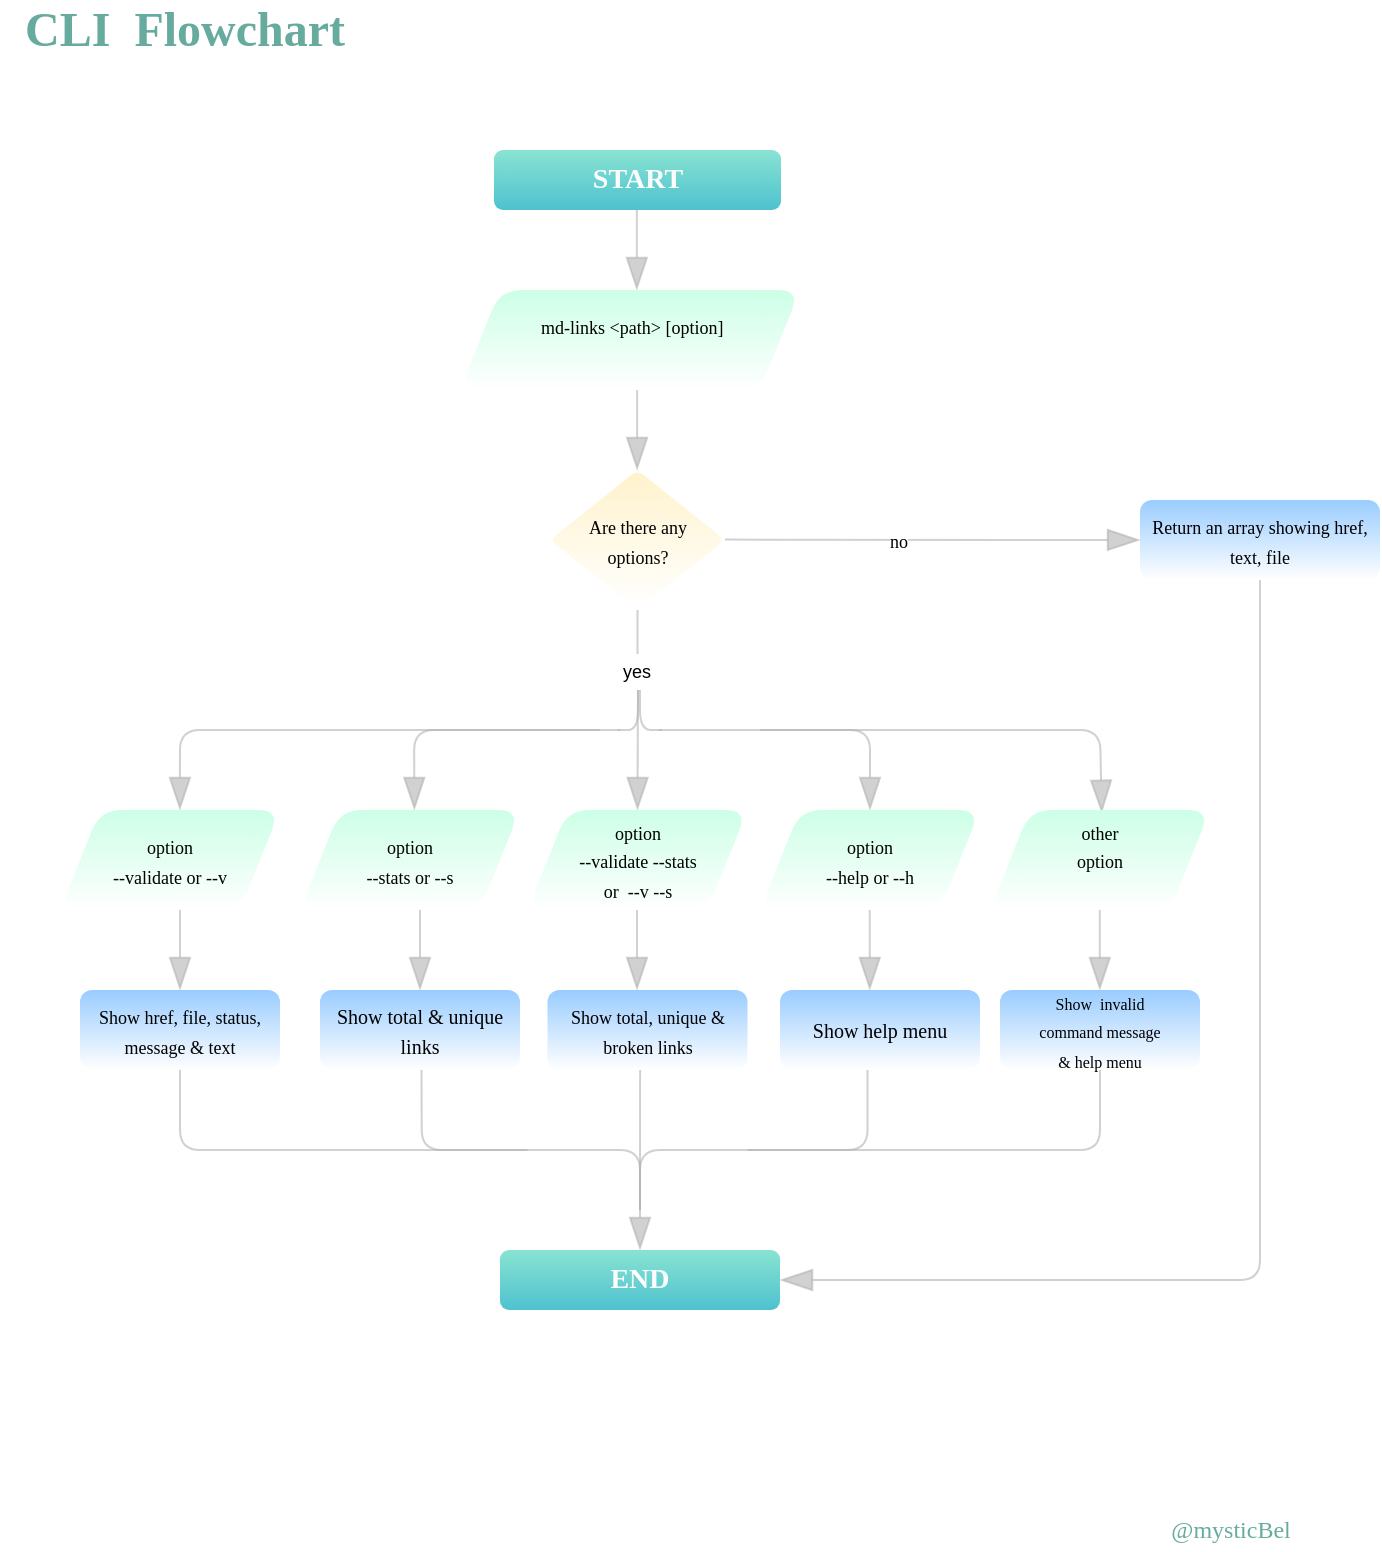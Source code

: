 <mxfile version="15.5.0" type="github" pages="2">
  <diagram id="C5RBs43oDa-KdzZeNtuy" name="Page-1">
    <mxGraphModel dx="1058" dy="594" grid="1" gridSize="10" guides="1" tooltips="1" connect="1" arrows="1" fold="1" page="1" pageScale="1" pageWidth="827" pageHeight="1169" math="0" shadow="0">
      <root>
        <mxCell id="WIyWlLk6GJQsqaUBKTNV-0" />
        <mxCell id="WIyWlLk6GJQsqaUBKTNV-1" parent="WIyWlLk6GJQsqaUBKTNV-0" />
        <mxCell id="OYclKMu_95USPac68Z9W-0" value="&lt;font style=&quot;font-size: 14px&quot; color=&quot;#fcfcfc&quot; face=&quot;Poppins&quot; data-font-src=&quot;https://fonts.googleapis.com/css?family=Poppins&quot;&gt;&lt;b&gt;START&lt;/b&gt;&lt;/font&gt;" style="rounded=1;whiteSpace=wrap;html=1;hachureGap=4;pointerEvents=0;fillColor=#4EC2CF;strokeColor=none;shadow=0;glass=0;sketch=0;gradientDirection=north;gradientColor=#89E3D2;" parent="WIyWlLk6GJQsqaUBKTNV-1" vertex="1">
          <mxGeometry x="347" y="100" width="143.5" height="30" as="geometry" />
        </mxCell>
        <mxCell id="5vHS8GP_uj2Ly462BwhH-0" value="" style="endArrow=blockThin;html=1;startSize=14;endSize=14;sourcePerimeterSpacing=8;targetPerimeterSpacing=8;strokeColor=#B3B3B3;rounded=1;strokeWidth=1;endFill=1;opacity=60;" parent="WIyWlLk6GJQsqaUBKTNV-1" edge="1">
          <mxGeometry width="50" height="50" relative="1" as="geometry">
            <mxPoint x="418.41" y="130" as="sourcePoint" />
            <mxPoint x="418.41" y="170" as="targetPoint" />
          </mxGeometry>
        </mxCell>
        <mxCell id="G0NYwOw1oyBNTWF5aXl_-0" value="&lt;font face=&quot;Poppins&quot; style=&quot;font-size: 9px&quot;&gt;&amp;nbsp;md-links &amp;lt;path&amp;gt; [option]&lt;br&gt;&lt;br&gt;&lt;/font&gt;" style="shape=parallelogram;perimeter=parallelogramPerimeter;whiteSpace=wrap;html=1;fixedSize=1;shadow=0;glass=1;sketch=0;hachureGap=4;pointerEvents=0;fillColor=#CCFFE6;strokeColor=none;rounded=1;arcSize=22;align=center;gradientColor=#ffffff;" parent="WIyWlLk6GJQsqaUBKTNV-1" vertex="1">
          <mxGeometry x="330" y="170" width="170" height="50" as="geometry" />
        </mxCell>
        <mxCell id="-IG1O3hMklvKj96a-HAn-0" value="&lt;font face=&quot;Poppins&quot; data-font-src=&quot;https://fonts.googleapis.com/css?family=Poppins&quot; style=&quot;font-size: 9px&quot;&gt;&lt;font&gt;Are there any&lt;br&gt;&lt;/font&gt;&lt;font&gt;options?&lt;/font&gt;&lt;/font&gt;" style="rhombus;whiteSpace=wrap;html=1;rounded=1;shadow=0;glass=0;sketch=0;hachureGap=4;pointerEvents=0;strokeColor=none;fillColor=default;gradientDirection=north;arcSize=8;gradientColor=#FFF2CC;" parent="WIyWlLk6GJQsqaUBKTNV-1" vertex="1">
          <mxGeometry x="375" y="260" width="87.5" height="70" as="geometry" />
        </mxCell>
        <mxCell id="-IG1O3hMklvKj96a-HAn-2" value="" style="endArrow=blockThin;html=1;startSize=14;endSize=14;sourcePerimeterSpacing=8;targetPerimeterSpacing=8;strokeColor=#B3B3B3;rounded=1;strokeWidth=1;endFill=1;opacity=60;" parent="WIyWlLk6GJQsqaUBKTNV-1" edge="1">
          <mxGeometry width="50" height="50" relative="1" as="geometry">
            <mxPoint x="418.55" y="220" as="sourcePoint" />
            <mxPoint x="418.55" y="260" as="targetPoint" />
          </mxGeometry>
        </mxCell>
        <mxCell id="-IG1O3hMklvKj96a-HAn-3" value="&lt;font style=&quot;font-size: 9px&quot;&gt;no&lt;/font&gt;" style="endArrow=blockThin;html=1;startSize=14;endSize=14;sourcePerimeterSpacing=8;targetPerimeterSpacing=8;strokeColor=#B3B3B3;rounded=1;strokeWidth=1;endFill=1;opacity=60;fontFamily=Poppins;fontSource=https%3A%2F%2Ffonts.googleapis.com%2Fcss%3Ffamily%3DPoppins;verticalAlign=middle;labelPosition=center;verticalLabelPosition=middle;align=center;" parent="WIyWlLk6GJQsqaUBKTNV-1" edge="1">
          <mxGeometry x="-0.166" width="50" height="50" relative="1" as="geometry">
            <mxPoint x="462.5" y="294.8" as="sourcePoint" />
            <mxPoint x="670" y="295" as="targetPoint" />
            <mxPoint as="offset" />
            <Array as="points" />
          </mxGeometry>
        </mxCell>
        <mxCell id="-IG1O3hMklvKj96a-HAn-4" value="&lt;font style=&quot;font-size: 9px&quot;&gt;Return an array showing href, text, file&lt;/font&gt;" style="rounded=1;whiteSpace=wrap;html=1;shadow=0;glass=0;sketch=0;hachureGap=4;pointerEvents=0;fontFamily=Poppins;fontSource=https%3A%2F%2Ffonts.googleapis.com%2Fcss%3Ffamily%3DPoppins;strokeColor=none;fillColor=#FFFFFF;gradientDirection=north;gradientColor=#99CCFF;" parent="WIyWlLk6GJQsqaUBKTNV-1" vertex="1">
          <mxGeometry x="670" y="275" width="120" height="40" as="geometry" />
        </mxCell>
        <mxCell id="DyFku1vf3bDfi78aZa8K-0" value="" style="endArrow=blockThin;html=1;fontFamily=Poppins;fontSource=https%3A%2F%2Ffonts.googleapis.com%2Fcss%3Ffamily%3DPoppins;startSize=10;endSize=14;sourcePerimeterSpacing=7;targetPerimeterSpacing=7;strokeColor=#B3B3B3;strokeWidth=1;align=right;verticalAlign=middle;opacity=60;endFill=1;entryX=0.5;entryY=0;entryDx=0;entryDy=0;" parent="WIyWlLk6GJQsqaUBKTNV-1" target="DyFku1vf3bDfi78aZa8K-17" edge="1">
          <mxGeometry width="50" height="50" relative="1" as="geometry">
            <mxPoint x="429.38" y="390" as="sourcePoint" />
            <mxPoint x="492.38" y="430" as="targetPoint" />
            <Array as="points">
              <mxPoint x="500" y="390" />
              <mxPoint x="535" y="390" />
            </Array>
          </mxGeometry>
        </mxCell>
        <mxCell id="DyFku1vf3bDfi78aZa8K-1" value="" style="endArrow=blockThin;html=1;fontFamily=Poppins;fontSource=https%3A%2F%2Ffonts.googleapis.com%2Fcss%3Ffamily%3DPoppins;startSize=10;endSize=14;sourcePerimeterSpacing=7;targetPerimeterSpacing=7;strokeColor=#B3B3B3;strokeWidth=1;align=right;verticalAlign=middle;opacity=60;endFill=1;entryX=0.508;entryY=0.028;entryDx=0;entryDy=0;entryPerimeter=0;" parent="WIyWlLk6GJQsqaUBKTNV-1" target="DyFku1vf3bDfi78aZa8K-15" edge="1">
          <mxGeometry width="50" height="50" relative="1" as="geometry">
            <mxPoint x="480" y="390" as="sourcePoint" />
            <mxPoint x="631" y="430" as="targetPoint" />
            <Array as="points">
              <mxPoint x="650" y="390" />
            </Array>
          </mxGeometry>
        </mxCell>
        <mxCell id="DyFku1vf3bDfi78aZa8K-2" value="" style="endArrow=blockThin;html=1;fontFamily=Poppins;fontSource=https%3A%2F%2Ffonts.googleapis.com%2Fcss%3Ffamily%3DPoppins;startSize=10;endSize=14;sourcePerimeterSpacing=7;targetPerimeterSpacing=7;strokeColor=#B3B3B3;strokeWidth=1;align=right;verticalAlign=middle;opacity=60;endFill=1;" parent="WIyWlLk6GJQsqaUBKTNV-1" edge="1">
          <mxGeometry width="50" height="50" relative="1" as="geometry">
            <mxPoint x="400" y="390" as="sourcePoint" />
            <mxPoint x="307.19" y="430" as="targetPoint" />
            <Array as="points">
              <mxPoint x="307.06" y="390" />
            </Array>
          </mxGeometry>
        </mxCell>
        <mxCell id="DyFku1vf3bDfi78aZa8K-4" value="" style="endArrow=blockThin;html=1;fontFamily=Poppins;fontSource=https%3A%2F%2Ffonts.googleapis.com%2Fcss%3Ffamily%3DPoppins;startSize=10;endSize=14;sourcePerimeterSpacing=7;targetPerimeterSpacing=7;strokeColor=#B3B3B3;strokeWidth=1;align=right;verticalAlign=middle;opacity=60;endFill=1;entryX=0.545;entryY=0;entryDx=0;entryDy=0;entryPerimeter=0;" parent="WIyWlLk6GJQsqaUBKTNV-1" target="DyFku1vf3bDfi78aZa8K-19" edge="1">
          <mxGeometry width="50" height="50" relative="1" as="geometry">
            <mxPoint x="410" y="390" as="sourcePoint" />
            <mxPoint x="206.88" y="430" as="targetPoint" />
            <Array as="points">
              <mxPoint x="190" y="390" />
            </Array>
          </mxGeometry>
        </mxCell>
        <mxCell id="DyFku1vf3bDfi78aZa8K-7" value="" style="endArrow=none;html=1;startSize=14;endSize=14;sourcePerimeterSpacing=8;targetPerimeterSpacing=8;strokeColor=#B3B3B3;opacity=60;" parent="WIyWlLk6GJQsqaUBKTNV-1" edge="1">
          <mxGeometry width="50" height="50" relative="1" as="geometry">
            <mxPoint x="409" y="390" as="sourcePoint" />
            <mxPoint x="419" y="370" as="targetPoint" />
            <Array as="points">
              <mxPoint x="419" y="390" />
            </Array>
          </mxGeometry>
        </mxCell>
        <mxCell id="DyFku1vf3bDfi78aZa8K-8" value="" style="endArrow=none;html=1;startSize=14;endSize=14;sourcePerimeterSpacing=8;targetPerimeterSpacing=8;strokeColor=#B3B3B3;opacity=60;" parent="WIyWlLk6GJQsqaUBKTNV-1" edge="1">
          <mxGeometry width="50" height="50" relative="1" as="geometry">
            <mxPoint x="431" y="390" as="sourcePoint" />
            <mxPoint x="420" y="370" as="targetPoint" />
            <Array as="points">
              <mxPoint x="420" y="390" />
            </Array>
          </mxGeometry>
        </mxCell>
        <mxCell id="DyFku1vf3bDfi78aZa8K-10" value="" style="endArrow=none;html=1;startSize=14;endSize=14;sourcePerimeterSpacing=8;targetPerimeterSpacing=8;entryX=0.5;entryY=1;entryDx=0;entryDy=0;strokeColor=#B3B3B3;opacity=60;" parent="WIyWlLk6GJQsqaUBKTNV-1" source="DyFku1vf3bDfi78aZa8K-11" target="-IG1O3hMklvKj96a-HAn-0" edge="1">
          <mxGeometry width="50" height="50" relative="1" as="geometry">
            <mxPoint x="419" y="350" as="sourcePoint" />
            <mxPoint x="450" y="330" as="targetPoint" />
          </mxGeometry>
        </mxCell>
        <mxCell id="DyFku1vf3bDfi78aZa8K-11" value="&lt;font style=&quot;font-size: 9px&quot;&gt;yes&lt;/font&gt;" style="text;html=1;strokeColor=none;fillColor=none;align=center;verticalAlign=middle;whiteSpace=wrap;rounded=0;hachureGap=4;pointerEvents=0;" parent="WIyWlLk6GJQsqaUBKTNV-1" vertex="1">
          <mxGeometry x="408.13" y="360" width="21.25" as="geometry" />
        </mxCell>
        <mxCell id="DyFku1vf3bDfi78aZa8K-15" value="&lt;font face=&quot;Poppins&quot; style=&quot;font-size: 9px&quot;&gt;other &lt;br&gt;option &lt;br&gt;&lt;br&gt;&lt;/font&gt;" style="shape=parallelogram;perimeter=parallelogramPerimeter;whiteSpace=wrap;html=1;fixedSize=1;shadow=0;glass=1;sketch=0;hachureGap=4;pointerEvents=0;fillColor=#CCFFE6;strokeColor=none;rounded=1;arcSize=22;align=center;gradientColor=#ffffff;" parent="WIyWlLk6GJQsqaUBKTNV-1" vertex="1">
          <mxGeometry x="595" y="430" width="110" height="50" as="geometry" />
        </mxCell>
        <mxCell id="DyFku1vf3bDfi78aZa8K-17" value="&lt;span style=&quot;font-family: &amp;#34;poppins&amp;#34; ; font-size: 9px&quot;&gt;option&lt;/span&gt;&lt;br style=&quot;font-family: &amp;#34;poppins&amp;#34; ; font-size: 9px&quot;&gt;&lt;span style=&quot;font-family: &amp;#34;poppins&amp;#34; ; font-size: 9px&quot;&gt;--help or --h&lt;/span&gt;&lt;font face=&quot;Poppins&quot; style=&quot;font-size: 9px&quot;&gt;&lt;br&gt;&lt;/font&gt;" style="shape=parallelogram;perimeter=parallelogramPerimeter;whiteSpace=wrap;html=1;fixedSize=1;shadow=0;glass=1;sketch=0;hachureGap=4;pointerEvents=0;fillColor=#CCFFE6;strokeColor=none;rounded=1;arcSize=22;align=center;gradientColor=#ffffff;" parent="WIyWlLk6GJQsqaUBKTNV-1" vertex="1">
          <mxGeometry x="480" y="430" width="110" height="50" as="geometry" />
        </mxCell>
        <mxCell id="DyFku1vf3bDfi78aZa8K-18" value="&lt;font face=&quot;Poppins&quot; style=&quot;font-size: 9px&quot;&gt;option&lt;br&gt;--stats or --s&lt;br&gt;&lt;/font&gt;" style="shape=parallelogram;perimeter=parallelogramPerimeter;whiteSpace=wrap;html=1;fixedSize=1;shadow=0;glass=1;sketch=0;hachureGap=4;pointerEvents=0;fillColor=#CCFFE6;strokeColor=none;rounded=1;arcSize=22;align=center;gradientColor=#ffffff;" parent="WIyWlLk6GJQsqaUBKTNV-1" vertex="1">
          <mxGeometry x="250" y="430" width="110" height="50" as="geometry" />
        </mxCell>
        <mxCell id="DyFku1vf3bDfi78aZa8K-19" value="&lt;font face=&quot;Poppins&quot; style=&quot;font-size: 9px&quot;&gt;option&lt;br&gt;--validate or --v&lt;br&gt;&lt;/font&gt;" style="shape=parallelogram;perimeter=parallelogramPerimeter;whiteSpace=wrap;html=1;fixedSize=1;shadow=0;glass=1;sketch=0;hachureGap=4;pointerEvents=0;fillColor=#CCFFE6;strokeColor=none;rounded=1;arcSize=22;align=center;gradientColor=#ffffff;" parent="WIyWlLk6GJQsqaUBKTNV-1" vertex="1">
          <mxGeometry x="130" y="430" width="110" height="50" as="geometry" />
        </mxCell>
        <mxCell id="DyFku1vf3bDfi78aZa8K-21" value="&lt;font style=&quot;font-size: 8px ; line-height: 0.8&quot;&gt;Show&amp;nbsp; invalid &lt;br&gt;command message&lt;br&gt;&amp;amp; help menu&lt;/font&gt;" style="rounded=1;whiteSpace=wrap;html=1;shadow=0;glass=0;sketch=0;hachureGap=4;pointerEvents=0;fontFamily=Poppins;fontSource=https%3A%2F%2Ffonts.googleapis.com%2Fcss%3Ffamily%3DPoppins;strokeColor=none;fillColor=#FFFFFF;gradientDirection=north;gradientColor=#99CCFF;" parent="WIyWlLk6GJQsqaUBKTNV-1" vertex="1">
          <mxGeometry x="600" y="520" width="100" height="40" as="geometry" />
        </mxCell>
        <mxCell id="DyFku1vf3bDfi78aZa8K-22" value="&lt;span style=&quot;font-size: 10px&quot;&gt;Show help menu&lt;/span&gt;&lt;span style=&quot;font-size: 10px&quot;&gt;&lt;br&gt;&lt;/span&gt;" style="rounded=1;whiteSpace=wrap;html=1;shadow=0;glass=0;sketch=0;hachureGap=4;pointerEvents=0;fontFamily=Poppins;fontSource=https%3A%2F%2Ffonts.googleapis.com%2Fcss%3Ffamily%3DPoppins;strokeColor=none;fillColor=#FFFFFF;gradientDirection=north;gradientColor=#99CCFF;" parent="WIyWlLk6GJQsqaUBKTNV-1" vertex="1">
          <mxGeometry x="490" y="520" width="100" height="40" as="geometry" />
        </mxCell>
        <mxCell id="DyFku1vf3bDfi78aZa8K-23" value="&lt;span style=&quot;font-size: 10px&quot;&gt;Show total &amp;amp; unique links&lt;br&gt;&lt;/span&gt;" style="rounded=1;whiteSpace=wrap;html=1;shadow=0;glass=0;sketch=0;hachureGap=4;pointerEvents=0;fontFamily=Poppins;fontSource=https%3A%2F%2Ffonts.googleapis.com%2Fcss%3Ffamily%3DPoppins;strokeColor=none;fillColor=#FFFFFF;gradientDirection=north;gradientColor=#99CCFF;" parent="WIyWlLk6GJQsqaUBKTNV-1" vertex="1">
          <mxGeometry x="260" y="520" width="100" height="40" as="geometry" />
        </mxCell>
        <mxCell id="DyFku1vf3bDfi78aZa8K-24" value="&lt;font style=&quot;font-size: 9px&quot;&gt;Show href, file, status, message &amp;amp; text&lt;/font&gt;" style="rounded=1;whiteSpace=wrap;html=1;shadow=0;glass=0;sketch=0;hachureGap=4;pointerEvents=0;fontFamily=Poppins;fontSource=https%3A%2F%2Ffonts.googleapis.com%2Fcss%3Ffamily%3DPoppins;strokeColor=none;fillColor=#FFFFFF;gradientDirection=north;gradientColor=#99CCFF;" parent="WIyWlLk6GJQsqaUBKTNV-1" vertex="1">
          <mxGeometry x="140" y="520" width="100" height="40" as="geometry" />
        </mxCell>
        <mxCell id="DyFku1vf3bDfi78aZa8K-25" value="" style="endArrow=blockThin;html=1;startSize=14;endSize=14;sourcePerimeterSpacing=8;targetPerimeterSpacing=8;strokeColor=#B3B3B3;rounded=1;strokeWidth=1;endFill=1;opacity=60;" parent="WIyWlLk6GJQsqaUBKTNV-1" edge="1">
          <mxGeometry width="50" height="50" relative="1" as="geometry">
            <mxPoint x="310.0" y="480.0" as="sourcePoint" />
            <mxPoint x="310.0" y="520.0" as="targetPoint" />
          </mxGeometry>
        </mxCell>
        <mxCell id="DyFku1vf3bDfi78aZa8K-26" value="" style="endArrow=blockThin;html=1;startSize=14;endSize=14;sourcePerimeterSpacing=8;targetPerimeterSpacing=8;strokeColor=#B3B3B3;rounded=1;strokeWidth=1;endFill=1;opacity=60;" parent="WIyWlLk6GJQsqaUBKTNV-1" edge="1">
          <mxGeometry width="50" height="50" relative="1" as="geometry">
            <mxPoint x="190.0" y="480" as="sourcePoint" />
            <mxPoint x="190.0" y="520" as="targetPoint" />
          </mxGeometry>
        </mxCell>
        <mxCell id="DyFku1vf3bDfi78aZa8K-29" value="" style="endArrow=blockThin;html=1;startSize=14;endSize=14;sourcePerimeterSpacing=8;targetPerimeterSpacing=8;strokeColor=#B3B3B3;rounded=1;strokeWidth=1;endFill=1;opacity=60;" parent="WIyWlLk6GJQsqaUBKTNV-1" edge="1">
          <mxGeometry width="50" height="50" relative="1" as="geometry">
            <mxPoint x="534.88" y="480.0" as="sourcePoint" />
            <mxPoint x="534.88" y="520.0" as="targetPoint" />
          </mxGeometry>
        </mxCell>
        <mxCell id="DyFku1vf3bDfi78aZa8K-30" value="" style="endArrow=blockThin;html=1;startSize=14;endSize=14;sourcePerimeterSpacing=8;targetPerimeterSpacing=8;strokeColor=#B3B3B3;rounded=1;strokeWidth=1;endFill=1;opacity=60;" parent="WIyWlLk6GJQsqaUBKTNV-1" edge="1">
          <mxGeometry width="50" height="50" relative="1" as="geometry">
            <mxPoint x="649.9" y="480.0" as="sourcePoint" />
            <mxPoint x="649.9" y="520.0" as="targetPoint" />
          </mxGeometry>
        </mxCell>
        <mxCell id="DyFku1vf3bDfi78aZa8K-31" value="" style="endArrow=none;html=1;startSize=14;endSize=14;sourcePerimeterSpacing=8;targetPerimeterSpacing=8;strokeColor=#B3B3B3;opacity=60;entryX=0.5;entryY=1;entryDx=0;entryDy=0;" parent="WIyWlLk6GJQsqaUBKTNV-1" target="DyFku1vf3bDfi78aZa8K-21" edge="1">
          <mxGeometry width="50" height="50" relative="1" as="geometry">
            <mxPoint x="420" y="630" as="sourcePoint" />
            <mxPoint x="650" y="570" as="targetPoint" />
            <Array as="points">
              <mxPoint x="420" y="600" />
              <mxPoint x="650" y="600" />
            </Array>
          </mxGeometry>
        </mxCell>
        <mxCell id="DyFku1vf3bDfi78aZa8K-33" value="" style="endArrow=none;html=1;startSize=14;endSize=14;sourcePerimeterSpacing=8;targetPerimeterSpacing=8;strokeColor=#B3B3B3;opacity=60;" parent="WIyWlLk6GJQsqaUBKTNV-1" edge="1">
          <mxGeometry width="50" height="50" relative="1" as="geometry">
            <mxPoint x="363.75" y="600" as="sourcePoint" />
            <mxPoint x="310.75" y="560" as="targetPoint" />
            <Array as="points">
              <mxPoint x="310.89" y="600" />
            </Array>
          </mxGeometry>
        </mxCell>
        <mxCell id="DyFku1vf3bDfi78aZa8K-35" value="" style="endArrow=none;html=1;startSize=14;endSize=14;sourcePerimeterSpacing=8;targetPerimeterSpacing=8;strokeColor=#B3B3B3;opacity=60;entryX=0.5;entryY=1;entryDx=0;entryDy=0;" parent="WIyWlLk6GJQsqaUBKTNV-1" target="DyFku1vf3bDfi78aZa8K-24" edge="1">
          <mxGeometry width="50" height="50" relative="1" as="geometry">
            <mxPoint x="420" y="630" as="sourcePoint" />
            <mxPoint x="199.86" y="590" as="targetPoint" />
            <Array as="points">
              <mxPoint x="420" y="600" />
              <mxPoint x="190" y="600" />
            </Array>
          </mxGeometry>
        </mxCell>
        <mxCell id="DyFku1vf3bDfi78aZa8K-37" value="" style="endArrow=blockThin;html=1;startSize=14;endSize=14;sourcePerimeterSpacing=8;targetPerimeterSpacing=8;strokeColor=#B3B3B3;rounded=1;strokeWidth=1;endFill=1;opacity=60;exitX=0.463;exitY=1;exitDx=0;exitDy=0;exitPerimeter=0;" parent="WIyWlLk6GJQsqaUBKTNV-1" edge="1" source="igtL66f_QAcicd2vjec7-5">
          <mxGeometry width="50" height="50" relative="1" as="geometry">
            <mxPoint x="420" y="630" as="sourcePoint" />
            <mxPoint x="420" y="650" as="targetPoint" />
          </mxGeometry>
        </mxCell>
        <mxCell id="DyFku1vf3bDfi78aZa8K-38" value="" style="endArrow=none;html=1;startSize=14;endSize=14;sourcePerimeterSpacing=8;targetPerimeterSpacing=8;strokeColor=#B3B3B3;opacity=60;entryX=0.5;entryY=1;entryDx=0;entryDy=0;" parent="WIyWlLk6GJQsqaUBKTNV-1" edge="1">
          <mxGeometry width="50" height="50" relative="1" as="geometry">
            <mxPoint x="473.75" y="600" as="sourcePoint" />
            <mxPoint x="533.75" y="560" as="targetPoint" />
            <Array as="points">
              <mxPoint x="533.75" y="600" />
            </Array>
          </mxGeometry>
        </mxCell>
        <mxCell id="DyFku1vf3bDfi78aZa8K-39" value="&lt;font color=&quot;#fcfcfc&quot; face=&quot;Poppins&quot;&gt;&lt;span style=&quot;font-size: 14px&quot;&gt;&lt;b&gt;END&lt;/b&gt;&lt;/span&gt;&lt;/font&gt;" style="rounded=1;whiteSpace=wrap;html=1;hachureGap=4;pointerEvents=0;fillColor=#4EC2CF;strokeColor=none;shadow=0;glass=0;sketch=0;gradientDirection=north;gradientColor=#89E3D2;" parent="WIyWlLk6GJQsqaUBKTNV-1" vertex="1">
          <mxGeometry x="350" y="650" width="140" height="30" as="geometry" />
        </mxCell>
        <mxCell id="DyFku1vf3bDfi78aZa8K-40" value="" style="endArrow=blockThin;html=1;fontFamily=Poppins;fontSource=https%3A%2F%2Ffonts.googleapis.com%2Fcss%3Ffamily%3DPoppins;startSize=10;endSize=14;sourcePerimeterSpacing=7;targetPerimeterSpacing=7;strokeColor=#B3B3B3;strokeWidth=1;align=right;verticalAlign=middle;opacity=60;endFill=1;entryX=1;entryY=0.5;entryDx=0;entryDy=0;exitX=0.5;exitY=1;exitDx=0;exitDy=0;" parent="WIyWlLk6GJQsqaUBKTNV-1" source="-IG1O3hMklvKj96a-HAn-4" target="DyFku1vf3bDfi78aZa8K-39" edge="1">
          <mxGeometry width="50" height="50" relative="1" as="geometry">
            <mxPoint x="730" y="350" as="sourcePoint" />
            <mxPoint x="900.88" y="391.4" as="targetPoint" />
            <Array as="points">
              <mxPoint x="730" y="665" />
            </Array>
          </mxGeometry>
        </mxCell>
        <mxCell id="igtL66f_QAcicd2vjec7-0" value="" style="endArrow=blockThin;html=1;startSize=14;endSize=14;sourcePerimeterSpacing=8;targetPerimeterSpacing=8;strokeColor=#B3B3B3;rounded=1;strokeWidth=1;endFill=1;opacity=60;entryX=0.5;entryY=0;entryDx=0;entryDy=0;" edge="1" parent="WIyWlLk6GJQsqaUBKTNV-1" target="igtL66f_QAcicd2vjec7-1">
          <mxGeometry width="50" height="50" relative="1" as="geometry">
            <mxPoint x="418.98" y="370" as="sourcePoint" />
            <mxPoint x="418.54" y="420.0" as="targetPoint" />
          </mxGeometry>
        </mxCell>
        <mxCell id="igtL66f_QAcicd2vjec7-1" value="&lt;font face=&quot;Poppins&quot; style=&quot;font-size: 9px&quot;&gt;option&lt;br&gt;--validate --stats &lt;br&gt;or&amp;nbsp; --v --s&lt;br&gt;&lt;/font&gt;" style="shape=parallelogram;perimeter=parallelogramPerimeter;whiteSpace=wrap;html=1;fixedSize=1;shadow=0;glass=1;sketch=0;hachureGap=4;pointerEvents=0;fillColor=#CCFFE6;strokeColor=none;rounded=1;arcSize=22;align=center;gradientColor=#ffffff;" vertex="1" parent="WIyWlLk6GJQsqaUBKTNV-1">
          <mxGeometry x="363.75" y="430" width="110" height="50" as="geometry" />
        </mxCell>
        <mxCell id="igtL66f_QAcicd2vjec7-2" value="" style="endArrow=blockThin;html=1;startSize=14;endSize=14;sourcePerimeterSpacing=8;targetPerimeterSpacing=8;strokeColor=#B3B3B3;rounded=1;strokeWidth=1;endFill=1;opacity=60;" edge="1" parent="WIyWlLk6GJQsqaUBKTNV-1">
          <mxGeometry width="50" height="50" relative="1" as="geometry">
            <mxPoint x="418.51" y="480.0" as="sourcePoint" />
            <mxPoint x="418.51" y="520" as="targetPoint" />
          </mxGeometry>
        </mxCell>
        <mxCell id="igtL66f_QAcicd2vjec7-5" value="&lt;font style=&quot;font-size: 9px&quot;&gt;Show total, unique &amp;amp; broken links&lt;/font&gt;" style="rounded=1;whiteSpace=wrap;html=1;shadow=0;glass=0;sketch=0;hachureGap=4;pointerEvents=0;fontFamily=Poppins;fontSource=https%3A%2F%2Ffonts.googleapis.com%2Fcss%3Ffamily%3DPoppins;strokeColor=none;fillColor=#FFFFFF;gradientDirection=north;gradientColor=#99CCFF;" vertex="1" parent="WIyWlLk6GJQsqaUBKTNV-1">
          <mxGeometry x="373.75" y="520" width="100" height="40" as="geometry" />
        </mxCell>
        <mxCell id="r3mhxGdvu3pKAxLkOfIZ-0" value="&lt;b&gt;&lt;font face=&quot;Poppins&quot; data-font-src=&quot;https://fonts.googleapis.com/css?family=Poppins&quot; color=&quot;#67ab9f&quot; style=&quot;font-size: 24px&quot;&gt;CLI&amp;nbsp; Flowchart&amp;nbsp;&lt;/font&gt;&lt;/b&gt;" style="text;html=1;resizable=0;autosize=1;align=center;verticalAlign=middle;points=[];fillColor=none;strokeColor=none;rounded=0;fontSize=9;" vertex="1" parent="WIyWlLk6GJQsqaUBKTNV-1">
          <mxGeometry x="100" y="30" width="190" height="20" as="geometry" />
        </mxCell>
        <mxCell id="r3mhxGdvu3pKAxLkOfIZ-1" value="&lt;font face=&quot;Poppins&quot; data-font-src=&quot;https://fonts.googleapis.com/css?family=Poppins&quot; color=&quot;#67ab9f&quot; style=&quot;font-size: 12px&quot;&gt;@mysticBel&lt;/font&gt;" style="text;html=1;resizable=0;autosize=1;align=center;verticalAlign=middle;points=[];fillColor=none;strokeColor=none;rounded=0;fontSize=9;" vertex="1" parent="WIyWlLk6GJQsqaUBKTNV-1">
          <mxGeometry x="670" y="780" width="90" height="20" as="geometry" />
        </mxCell>
      </root>
    </mxGraphModel>
  </diagram>
  <diagram id="QHuL4XXukO6EPlNWGHLC" name="Page-2">
    <mxGraphModel dx="1852" dy="2208" grid="1" gridSize="10" guides="1" tooltips="1" connect="1" arrows="1" fold="1" page="1" pageScale="1" pageWidth="827" pageHeight="1169" math="0" shadow="0">
      <root>
        <mxCell id="2HKKLLd31zWiuBAIn60T-0" />
        <mxCell id="2HKKLLd31zWiuBAIn60T-1" parent="2HKKLLd31zWiuBAIn60T-0" />
        <mxCell id="2HKKLLd31zWiuBAIn60T-2" value="&lt;font style=&quot;font-size: 14px&quot; color=&quot;#fcfcfc&quot; face=&quot;Poppins&quot; data-font-src=&quot;https://fonts.googleapis.com/css?family=Poppins&quot;&gt;&lt;b&gt;START&lt;/b&gt;&lt;/font&gt;" style="rounded=1;whiteSpace=wrap;html=1;hachureGap=4;pointerEvents=0;fillColor=#4EC2CF;strokeColor=none;shadow=0;glass=0;sketch=0;gradientDirection=north;gradientColor=#89E3D2;" parent="2HKKLLd31zWiuBAIn60T-1" vertex="1">
          <mxGeometry x="344.5" y="-66" width="143.5" height="30" as="geometry" />
        </mxCell>
        <mxCell id="2HKKLLd31zWiuBAIn60T-3" value="&lt;font face=&quot;Poppins&quot; data-font-src=&quot;https://fonts.googleapis.com/css?family=Poppins&quot; style=&quot;font-size: 10px&quot;&gt;ingresar Path&lt;/font&gt;" style="shape=parallelogram;perimeter=parallelogramPerimeter;whiteSpace=wrap;html=1;fixedSize=1;shadow=0;glass=1;sketch=0;hachureGap=4;pointerEvents=0;fillColor=#CCFFE6;strokeColor=none;rounded=1;arcSize=24;gradientColor=#ffffff;" parent="2HKKLLd31zWiuBAIn60T-1" vertex="1">
          <mxGeometry x="355.25" y="110" width="122.5" height="40" as="geometry" />
        </mxCell>
        <mxCell id="2HKKLLd31zWiuBAIn60T-4" value="&lt;font face=&quot;Poppins&quot; data-font-src=&quot;https://fonts.googleapis.com/css?family=Poppins&quot; style=&quot;font-size: 10px&quot;&gt;&lt;font&gt;resolver para que &lt;br&gt;&lt;/font&gt;&lt;font&gt;Path&amp;nbsp;sea absoluta&lt;/font&gt;&lt;/font&gt;" style="shape=parallelogram;perimeter=parallelogramPerimeter;whiteSpace=wrap;html=1;fixedSize=1;shadow=0;glass=1;sketch=0;hachureGap=4;pointerEvents=0;fillColor=#CCFFE6;strokeColor=none;rounded=1;arcSize=22;align=center;gradientColor=#ffffff;" parent="2HKKLLd31zWiuBAIn60T-1" vertex="1">
          <mxGeometry x="351.25" y="190" width="130" height="50" as="geometry" />
        </mxCell>
        <mxCell id="2HKKLLd31zWiuBAIn60T-5" value="" style="endArrow=blockThin;html=1;startSize=14;endSize=14;sourcePerimeterSpacing=8;targetPerimeterSpacing=8;strokeColor=#B3B3B3;rounded=1;strokeWidth=1;endFill=1;opacity=60;" parent="2HKKLLd31zWiuBAIn60T-1" edge="1">
          <mxGeometry width="50" height="50" relative="1" as="geometry">
            <mxPoint x="416.3" y="70" as="sourcePoint" />
            <mxPoint x="416.3" y="110" as="targetPoint" />
          </mxGeometry>
        </mxCell>
        <mxCell id="2HKKLLd31zWiuBAIn60T-6" value="&lt;font face=&quot;Poppins&quot; data-font-src=&quot;https://fonts.googleapis.com/css?family=Poppins&quot; style=&quot;font-size: 10px&quot;&gt;&lt;font&gt;¿Existe&lt;br&gt;&lt;/font&gt;&lt;font&gt;&amp;nbsp;Path?&lt;/font&gt;&lt;/font&gt;" style="rhombus;whiteSpace=wrap;html=1;rounded=1;shadow=0;glass=0;sketch=0;hachureGap=4;pointerEvents=0;strokeColor=none;fillColor=default;gradientDirection=north;arcSize=8;gradientColor=#FFF2CC;" parent="2HKKLLd31zWiuBAIn60T-1" vertex="1">
          <mxGeometry x="375" y="280" width="87.5" height="70" as="geometry" />
        </mxCell>
        <mxCell id="2HKKLLd31zWiuBAIn60T-7" value="&lt;font style=&quot;font-size: 9px&quot;&gt;sí&lt;/font&gt;" style="endArrow=blockThin;html=1;startSize=10;endSize=14;sourcePerimeterSpacing=7;targetPerimeterSpacing=7;strokeColor=#B3B3B3;rounded=1;strokeWidth=1;endFill=1;opacity=60;fontFamily=Poppins;fontSource=https%3A%2F%2Ffonts.googleapis.com%2Fcss%3Ffamily%3DPoppins;verticalAlign=middle;labelPosition=center;verticalLabelPosition=middle;align=center;" parent="2HKKLLd31zWiuBAIn60T-1" edge="1">
          <mxGeometry x="-0.216" width="50" height="50" relative="1" as="geometry">
            <mxPoint x="420.24" y="350" as="sourcePoint" />
            <mxPoint x="420" y="401" as="targetPoint" />
            <mxPoint as="offset" />
          </mxGeometry>
        </mxCell>
        <mxCell id="2HKKLLd31zWiuBAIn60T-8" value="&lt;font face=&quot;Poppins&quot; data-font-src=&quot;https://fonts.googleapis.com/css?family=Poppins&quot; style=&quot;font-size: 10px&quot;&gt;&lt;font&gt;¿Existe&lt;br&gt;&lt;/font&gt;&lt;font&gt;&amp;nbsp;Directorio?&lt;/font&gt;&lt;/font&gt;" style="rhombus;whiteSpace=wrap;html=1;rounded=1;shadow=0;glass=0;sketch=0;hachureGap=4;pointerEvents=0;strokeColor=none;fillColor=default;gradientDirection=north;arcSize=8;gradientColor=#FFF2CC;" parent="2HKKLLd31zWiuBAIn60T-1" vertex="1">
          <mxGeometry x="373.75" y="400" width="90" height="70" as="geometry" />
        </mxCell>
        <mxCell id="2HKKLLd31zWiuBAIn60T-9" value="&lt;font style=&quot;font-size: 9px&quot;&gt;sí&lt;/font&gt;" style="endArrow=blockThin;html=1;startSize=14;endSize=14;sourcePerimeterSpacing=8;targetPerimeterSpacing=8;strokeColor=#B3B3B3;rounded=1;strokeWidth=1;endFill=1;opacity=60;fontFamily=Poppins;fontSource=https%3A%2F%2Ffonts.googleapis.com%2Fcss%3Ffamily%3DPoppins;verticalAlign=middle;entryX=1;entryY=0.5;entryDx=0;entryDy=0;exitX=0.021;exitY=0.518;exitDx=0;exitDy=0;exitPerimeter=0;" parent="2HKKLLd31zWiuBAIn60T-1" source="2HKKLLd31zWiuBAIn60T-8" target="2HKKLLd31zWiuBAIn60T-10" edge="1">
          <mxGeometry x="-0.2" width="50" height="50" relative="1" as="geometry">
            <mxPoint x="380.24" y="440" as="sourcePoint" />
            <mxPoint x="380.0" y="490" as="targetPoint" />
            <mxPoint as="offset" />
          </mxGeometry>
        </mxCell>
        <mxCell id="2HKKLLd31zWiuBAIn60T-10" value="&lt;font style=&quot;font-size: 10px&quot; face=&quot;Poppins&quot; data-font-src=&quot;https://fonts.googleapis.com/css?family=Poppins&quot;&gt;Abrir directorio &lt;br&gt;y mostrar&lt;br&gt;&amp;nbsp;archivos&lt;/font&gt;" style="shape=parallelogram;perimeter=parallelogramPerimeter;whiteSpace=wrap;html=1;fixedSize=1;shadow=0;glass=1;sketch=0;hachureGap=4;pointerEvents=0;fillColor=#CCFFE6;strokeColor=none;rounded=1;arcSize=21;align=center;gradientColor=#ffffff;" parent="2HKKLLd31zWiuBAIn60T-1" vertex="1">
          <mxGeometry x="190.5" y="405" width="129.5" height="60" as="geometry" />
        </mxCell>
        <mxCell id="2HKKLLd31zWiuBAIn60T-11" value="" style="endArrow=block;html=1;startSize=14;endSize=14;sourcePerimeterSpacing=8;targetPerimeterSpacing=8;strokeColor=#B3B3B3;rounded=1;strokeWidth=1;endFill=1;opacity=60;exitX=0.5;exitY=1;exitDx=0;exitDy=0;entryX=0.5;entryY=0;entryDx=0;entryDy=0;" parent="2HKKLLd31zWiuBAIn60T-1" source="2HKKLLd31zWiuBAIn60T-10" target="2HKKLLd31zWiuBAIn60T-12" edge="1">
          <mxGeometry width="50" height="50" relative="1" as="geometry">
            <mxPoint x="350" y="550" as="sourcePoint" />
            <mxPoint x="320" y="549.58" as="targetPoint" />
          </mxGeometry>
        </mxCell>
        <mxCell id="2HKKLLd31zWiuBAIn60T-12" value="&lt;font face=&quot;Poppins&quot; data-font-src=&quot;https://fonts.googleapis.com/css?family=Poppins&quot; style=&quot;font-size: 10px&quot;&gt;¿El&amp;nbsp; Directorio&lt;br&gt;está vacío?&lt;/font&gt;" style="rhombus;whiteSpace=wrap;html=1;rounded=1;shadow=0;glass=0;sketch=0;hachureGap=4;pointerEvents=0;strokeColor=none;fillColor=default;gradientDirection=north;arcSize=8;gradientColor=#FFF2CC;" parent="2HKKLLd31zWiuBAIn60T-1" vertex="1">
          <mxGeometry x="210.25" y="507.5" width="90" height="85" as="geometry" />
        </mxCell>
        <mxCell id="2HKKLLd31zWiuBAIn60T-13" value="&lt;font style=&quot;font-size: 9px&quot;&gt;no&lt;/font&gt;" style="endArrow=blockThin;html=1;startSize=14;endSize=14;sourcePerimeterSpacing=8;targetPerimeterSpacing=8;strokeColor=#B3B3B3;rounded=1;strokeWidth=1;endFill=1;opacity=60;fontFamily=Poppins;fontSource=https%3A%2F%2Ffonts.googleapis.com%2Fcss%3Ffamily%3DPoppins;verticalAlign=middle;exitX=1;exitY=0.5;exitDx=0;exitDy=0;" parent="2HKKLLd31zWiuBAIn60T-1" source="2HKKLLd31zWiuBAIn60T-12" edge="1">
          <mxGeometry x="-0.2" width="50" height="50" relative="1" as="geometry">
            <mxPoint x="320.24" y="542.5" as="sourcePoint" />
            <mxPoint x="360" y="550" as="targetPoint" />
            <mxPoint as="offset" />
            <Array as="points" />
          </mxGeometry>
        </mxCell>
        <mxCell id="2HKKLLd31zWiuBAIn60T-14" value="" style="endArrow=blockThin;html=1;startSize=14;endSize=14;sourcePerimeterSpacing=8;targetPerimeterSpacing=8;strokeColor=#B3B3B3;rounded=1;strokeWidth=1;endFill=1;opacity=60;" parent="2HKKLLd31zWiuBAIn60T-1" edge="1">
          <mxGeometry width="50" height="50" relative="1" as="geometry">
            <mxPoint x="416.05" y="150" as="sourcePoint" />
            <mxPoint x="416.05" y="190" as="targetPoint" />
          </mxGeometry>
        </mxCell>
        <mxCell id="2HKKLLd31zWiuBAIn60T-15" value="" style="endArrow=blockThin;html=1;startSize=14;endSize=14;sourcePerimeterSpacing=8;targetPerimeterSpacing=8;strokeColor=#B3B3B3;rounded=1;strokeWidth=1;endFill=1;opacity=60;" parent="2HKKLLd31zWiuBAIn60T-1" edge="1">
          <mxGeometry width="50" height="50" relative="1" as="geometry">
            <mxPoint x="417.08" y="240" as="sourcePoint" />
            <mxPoint x="417.08" y="280" as="targetPoint" />
          </mxGeometry>
        </mxCell>
        <mxCell id="2HKKLLd31zWiuBAIn60T-16" value="&lt;font style=&quot;font-size: 9px&quot;&gt;no&lt;/font&gt;" style="endArrow=blockThin;html=1;startSize=14;endSize=14;sourcePerimeterSpacing=8;targetPerimeterSpacing=8;strokeColor=#B3B3B3;rounded=1;strokeWidth=1;endFill=1;opacity=60;fontFamily=Poppins;fontSource=https%3A%2F%2Ffonts.googleapis.com%2Fcss%3Ffamily%3DPoppins;verticalAlign=middle;labelPosition=center;verticalLabelPosition=middle;align=center;entryX=0;entryY=0.5;entryDx=0;entryDy=0;" parent="2HKKLLd31zWiuBAIn60T-1" target="2HKKLLd31zWiuBAIn60T-17" edge="1">
          <mxGeometry x="-0.166" width="50" height="50" relative="1" as="geometry">
            <mxPoint x="462.74" y="320" as="sourcePoint" />
            <mxPoint x="600" y="320" as="targetPoint" />
            <mxPoint as="offset" />
            <Array as="points" />
          </mxGeometry>
        </mxCell>
        <mxCell id="2HKKLLd31zWiuBAIn60T-17" value="&lt;font style=&quot;font-size: 10px&quot;&gt;La ruta ingresada &lt;br&gt;no existe&lt;/font&gt;" style="rounded=1;whiteSpace=wrap;html=1;shadow=0;glass=0;sketch=0;hachureGap=4;pointerEvents=0;fontFamily=Poppins;fontSource=https%3A%2F%2Ffonts.googleapis.com%2Fcss%3Ffamily%3DPoppins;strokeColor=none;fillColor=#FFFFFF;gradientDirection=north;gradientColor=#99CCFF;" parent="2HKKLLd31zWiuBAIn60T-1" vertex="1">
          <mxGeometry x="680" y="300" width="120" height="40" as="geometry" />
        </mxCell>
        <mxCell id="2HKKLLd31zWiuBAIn60T-18" value="&lt;font style=&quot;font-size: 14px&quot; color=&quot;#fcfcfc&quot; face=&quot;Poppins&quot; data-font-src=&quot;https://fonts.googleapis.com/css?family=Poppins&quot;&gt;&lt;b&gt;END&lt;/b&gt;&lt;/font&gt;" style="rounded=1;whiteSpace=wrap;html=1;hachureGap=4;pointerEvents=0;fillColor=#4EC2CF;strokeColor=none;shadow=1;glass=0;sketch=0;gradientDirection=north;gradientColor=#89E3D2;" parent="2HKKLLd31zWiuBAIn60T-1" vertex="1">
          <mxGeometry x="348.25" y="1200" width="140" height="30" as="geometry" />
        </mxCell>
        <mxCell id="2HKKLLd31zWiuBAIn60T-19" value="&lt;font face=&quot;Poppins&quot; style=&quot;font-size: 9px&quot;&gt;&lt;span style=&quot;font-size: 10px&quot;&gt;Filtrar array&lt;br&gt;&amp;nbsp;para solo obtener&lt;br&gt;&amp;nbsp;archivos MD&lt;/span&gt;&lt;/font&gt;" style="shape=parallelogram;perimeter=parallelogramPerimeter;whiteSpace=wrap;html=1;fixedSize=1;shadow=0;glass=1;sketch=0;hachureGap=4;pointerEvents=0;fillColor=#CCFFE6;strokeColor=none;rounded=1;arcSize=21;align=center;gradientColor=#ffffff;" parent="2HKKLLd31zWiuBAIn60T-1" vertex="1">
          <mxGeometry x="348.25" y="520" width="141.75" height="60" as="geometry" />
        </mxCell>
        <mxCell id="2HKKLLd31zWiuBAIn60T-20" value="&lt;font style=&quot;font-size: 9px&quot;&gt;no&lt;/font&gt;" style="endArrow=blockThin;html=1;startSize=10;endSize=14;sourcePerimeterSpacing=7;targetPerimeterSpacing=7;strokeColor=#B3B3B3;rounded=1;strokeWidth=1;endFill=1;opacity=60;fontFamily=Poppins;fontSource=https%3A%2F%2Ffonts.googleapis.com%2Fcss%3Ffamily%3DPoppins;verticalAlign=middle;labelPosition=center;verticalLabelPosition=middle;align=center;" parent="2HKKLLd31zWiuBAIn60T-1" edge="1">
          <mxGeometry x="-0.216" width="50" height="50" relative="1" as="geometry">
            <mxPoint x="419.0" y="469" as="sourcePoint" />
            <mxPoint x="418.55" y="520" as="targetPoint" />
            <mxPoint as="offset" />
          </mxGeometry>
        </mxCell>
        <mxCell id="2HKKLLd31zWiuBAIn60T-21" value="&lt;font face=&quot;Poppins&quot; data-font-src=&quot;https://fonts.googleapis.com/css?family=Poppins&quot; style=&quot;font-size: 9px&quot;&gt;&lt;font&gt;¿Hay &lt;br&gt;archivos MD&amp;nbsp;&lt;/font&gt;&lt;font&gt;?&lt;/font&gt;&lt;/font&gt;" style="rhombus;whiteSpace=wrap;html=1;rounded=1;shadow=0;glass=0;sketch=0;hachureGap=4;pointerEvents=0;strokeColor=none;fillColor=default;gradientDirection=north;arcSize=8;gradientColor=#FFF2CC;" parent="2HKKLLd31zWiuBAIn60T-1" vertex="1">
          <mxGeometry x="374.5" y="620" width="87.5" height="70" as="geometry" />
        </mxCell>
        <mxCell id="2HKKLLd31zWiuBAIn60T-22" value="" style="endArrow=blockThin;html=1;startSize=14;endSize=14;sourcePerimeterSpacing=8;targetPerimeterSpacing=8;strokeColor=#B3B3B3;rounded=1;strokeWidth=1;endFill=1;opacity=60;" parent="2HKKLLd31zWiuBAIn60T-1" edge="1">
          <mxGeometry width="50" height="50" relative="1" as="geometry">
            <mxPoint x="418.55" y="580" as="sourcePoint" />
            <mxPoint x="418.55" y="620" as="targetPoint" />
          </mxGeometry>
        </mxCell>
        <mxCell id="2HKKLLd31zWiuBAIn60T-23" value="&lt;font style=&quot;font-size: 9px&quot;&gt;sí&lt;/font&gt;" style="endArrow=blockThin;html=1;startSize=10;endSize=14;sourcePerimeterSpacing=7;targetPerimeterSpacing=7;strokeColor=#B3B3B3;rounded=1;strokeWidth=1;endFill=1;opacity=60;fontFamily=Poppins;fontSource=https%3A%2F%2Ffonts.googleapis.com%2Fcss%3Ffamily%3DPoppins;verticalAlign=middle;labelPosition=center;verticalLabelPosition=middle;align=center;" parent="2HKKLLd31zWiuBAIn60T-1" edge="1">
          <mxGeometry x="-0.216" width="50" height="50" relative="1" as="geometry">
            <mxPoint x="418.79" y="690" as="sourcePoint" />
            <mxPoint x="418.55" y="741.0" as="targetPoint" />
            <mxPoint as="offset" />
          </mxGeometry>
        </mxCell>
        <mxCell id="2HKKLLd31zWiuBAIn60T-24" value="&lt;font face=&quot;Poppins&quot; data-font-src=&quot;https://fonts.googleapis.com/css?family=Poppins&quot; style=&quot;font-size: 9px&quot;&gt;&lt;font&gt;¿Tiene URLs&amp;nbsp;&lt;/font&gt;&lt;font&gt;?&lt;/font&gt;&lt;/font&gt;" style="rhombus;whiteSpace=wrap;html=1;rounded=1;shadow=0;glass=0;sketch=0;hachureGap=4;pointerEvents=0;strokeColor=none;fillColor=default;gradientDirection=north;arcSize=8;gradientColor=#FFF2CC;" parent="2HKKLLd31zWiuBAIn60T-1" vertex="1">
          <mxGeometry x="375" y="740" width="87.5" height="70" as="geometry" />
        </mxCell>
        <mxCell id="2HKKLLd31zWiuBAIn60T-25" value="&lt;font face=&quot;Poppins&quot; data-font-src=&quot;https://fonts.googleapis.com/css?family=Poppins&quot; style=&quot;font-size: 9px&quot;&gt;&lt;font&gt;¿validate = TRUE&amp;nbsp;&lt;/font&gt;&lt;font&gt;?&lt;/font&gt;&lt;/font&gt;" style="rhombus;whiteSpace=wrap;html=1;rounded=1;shadow=0;glass=0;sketch=0;hachureGap=4;pointerEvents=0;strokeColor=none;fillColor=default;gradientDirection=north;arcSize=8;gradientColor=#FFF2CC;" parent="2HKKLLd31zWiuBAIn60T-1" vertex="1">
          <mxGeometry x="374.5" y="860" width="87.5" height="70" as="geometry" />
        </mxCell>
        <mxCell id="2HKKLLd31zWiuBAIn60T-26" value="&lt;font style=&quot;font-size: 9px&quot;&gt;sí&lt;/font&gt;" style="endArrow=blockThin;html=1;startSize=10;endSize=14;sourcePerimeterSpacing=7;targetPerimeterSpacing=7;strokeColor=#B3B3B3;rounded=1;strokeWidth=1;endFill=1;opacity=60;fontFamily=Poppins;fontSource=https%3A%2F%2Ffonts.googleapis.com%2Fcss%3Ffamily%3DPoppins;verticalAlign=middle;labelPosition=center;verticalLabelPosition=middle;align=center;" parent="2HKKLLd31zWiuBAIn60T-1" edge="1">
          <mxGeometry x="-0.216" width="50" height="50" relative="1" as="geometry">
            <mxPoint x="418.87" y="810" as="sourcePoint" />
            <mxPoint x="418.63" y="861" as="targetPoint" />
            <mxPoint as="offset" />
          </mxGeometry>
        </mxCell>
        <mxCell id="2HKKLLd31zWiuBAIn60T-27" value="&lt;font face=&quot;Poppins&quot;&gt;&lt;span style=&quot;font-size: 10px&quot;&gt;HTTP&lt;br&gt;&amp;nbsp;REQUEST&lt;/span&gt;&lt;/font&gt;" style="shape=parallelogram;perimeter=parallelogramPerimeter;whiteSpace=wrap;html=1;fixedSize=1;shadow=0;glass=1;sketch=0;hachureGap=4;pointerEvents=0;fillColor=#CCFFE6;strokeColor=none;rounded=1;arcSize=22;align=center;gradientColor=#ffffff;" parent="2HKKLLd31zWiuBAIn60T-1" vertex="1">
          <mxGeometry x="353.25" y="980" width="130" height="50" as="geometry" />
        </mxCell>
        <mxCell id="2HKKLLd31zWiuBAIn60T-28" value="&lt;font face=&quot;Poppins&quot; style=&quot;font-size: 9px&quot;&gt;Retornar un arreglo de&lt;br&gt;&amp;nbsp;objetos que contienen :&amp;nbsp;&lt;br&gt;href, text, file, status, ok/fail&lt;br&gt;&lt;/font&gt;" style="shape=parallelogram;perimeter=parallelogramPerimeter;whiteSpace=wrap;html=1;fixedSize=1;shadow=0;glass=1;sketch=0;hachureGap=4;pointerEvents=0;fillColor=#CCFFE6;strokeColor=none;rounded=1;arcSize=22;align=center;gradientColor=#ffffff;" parent="2HKKLLd31zWiuBAIn60T-1" vertex="1">
          <mxGeometry x="337.75" y="1070" width="150" height="70" as="geometry" />
        </mxCell>
        <mxCell id="2HKKLLd31zWiuBAIn60T-29" value="&lt;font style=&quot;font-size: 9px&quot;&gt;sí&lt;/font&gt;" style="endArrow=blockThin;html=1;startSize=10;endSize=14;sourcePerimeterSpacing=7;targetPerimeterSpacing=7;strokeColor=#B3B3B3;rounded=1;strokeWidth=1;endFill=1;opacity=60;fontFamily=Poppins;fontSource=https%3A%2F%2Ffonts.googleapis.com%2Fcss%3Ffamily%3DPoppins;verticalAlign=middle;labelPosition=center;verticalLabelPosition=middle;align=center;" parent="2HKKLLd31zWiuBAIn60T-1" edge="1">
          <mxGeometry x="-0.216" width="50" height="50" relative="1" as="geometry">
            <mxPoint x="418.37" y="929" as="sourcePoint" />
            <mxPoint x="418.13" y="980" as="targetPoint" />
            <mxPoint as="offset" />
          </mxGeometry>
        </mxCell>
        <mxCell id="2HKKLLd31zWiuBAIn60T-30" value="" style="endArrow=blockThin;html=1;startSize=14;endSize=14;sourcePerimeterSpacing=8;targetPerimeterSpacing=8;strokeColor=#B3B3B3;rounded=1;strokeWidth=1;endFill=1;opacity=60;" parent="2HKKLLd31zWiuBAIn60T-1" edge="1">
          <mxGeometry width="50" height="50" relative="1" as="geometry">
            <mxPoint x="418.15" y="1030" as="sourcePoint" />
            <mxPoint x="418.15" y="1070" as="targetPoint" />
          </mxGeometry>
        </mxCell>
        <mxCell id="2HKKLLd31zWiuBAIn60T-31" value="&lt;font style=&quot;font-size: 10px&quot;&gt;No se cuenta con archivos MD&lt;/font&gt;" style="rounded=1;whiteSpace=wrap;html=1;shadow=0;glass=0;sketch=0;hachureGap=4;pointerEvents=0;fontFamily=Poppins;fontSource=https%3A%2F%2Ffonts.googleapis.com%2Fcss%3Ffamily%3DPoppins;strokeColor=none;fillColor=#FFFFFF;gradientDirection=north;gradientColor=#99CCFF;" parent="2HKKLLd31zWiuBAIn60T-1" vertex="1">
          <mxGeometry x="550" y="635" width="100" height="40" as="geometry" />
        </mxCell>
        <mxCell id="2HKKLLd31zWiuBAIn60T-32" value="&lt;font style=&quot;font-size: 10px&quot;&gt;No existen URLs&lt;/font&gt;" style="rounded=1;whiteSpace=wrap;html=1;shadow=0;glass=0;sketch=0;hachureGap=4;pointerEvents=0;fontFamily=Poppins;fontSource=https%3A%2F%2Ffonts.googleapis.com%2Fcss%3Ffamily%3DPoppins;strokeColor=none;fillColor=#FFFFFF;gradientDirection=north;gradientColor=#99CCFF;" parent="2HKKLLd31zWiuBAIn60T-1" vertex="1">
          <mxGeometry x="548" y="755" width="100" height="40" as="geometry" />
        </mxCell>
        <mxCell id="2HKKLLd31zWiuBAIn60T-33" value="&lt;span style=&quot;font-size: 9px&quot;&gt;Retornar un arreglo de&amp;nbsp;&lt;/span&gt;&lt;span style=&quot;font-size: 9px&quot;&gt;objetos que contienen :&amp;nbsp;&lt;/span&gt;&lt;span style=&quot;font-size: 9px&quot;&gt;href, text, file,&lt;/span&gt;" style="rounded=1;whiteSpace=wrap;html=1;shadow=0;glass=0;sketch=0;hachureGap=4;pointerEvents=0;fontFamily=Poppins;fontSource=https%3A%2F%2Ffonts.googleapis.com%2Fcss%3Ffamily%3DPoppins;strokeColor=none;fillColor=#FFFFFF;gradientDirection=north;gradientColor=#99CCFF;" parent="2HKKLLd31zWiuBAIn60T-1" vertex="1">
          <mxGeometry x="538" y="866" width="120" height="55" as="geometry" />
        </mxCell>
        <mxCell id="2HKKLLd31zWiuBAIn60T-34" value="&lt;font style=&quot;font-size: 9px&quot;&gt;no&lt;/font&gt;" style="endArrow=blockThin;html=1;startSize=14;endSize=14;sourcePerimeterSpacing=8;targetPerimeterSpacing=8;strokeColor=#B3B3B3;rounded=1;strokeWidth=1;endFill=1;opacity=60;fontFamily=Poppins;fontSource=https%3A%2F%2Ffonts.googleapis.com%2Fcss%3Ffamily%3DPoppins;verticalAlign=middle;exitX=0.98;exitY=0.499;exitDx=0;exitDy=0;exitPerimeter=0;" parent="2HKKLLd31zWiuBAIn60T-1" source="2HKKLLd31zWiuBAIn60T-21" edge="1">
          <mxGeometry x="-0.2" width="50" height="50" relative="1" as="geometry">
            <mxPoint x="462" y="654.8" as="sourcePoint" />
            <mxPoint x="530" y="654" as="targetPoint" />
            <mxPoint as="offset" />
            <Array as="points" />
          </mxGeometry>
        </mxCell>
        <mxCell id="2HKKLLd31zWiuBAIn60T-35" value="&lt;font style=&quot;font-size: 9px&quot;&gt;no&lt;/font&gt;" style="endArrow=blockThin;html=1;startSize=14;endSize=14;sourcePerimeterSpacing=8;targetPerimeterSpacing=8;strokeColor=#B3B3B3;rounded=1;strokeWidth=1;endFill=1;opacity=60;fontFamily=Poppins;fontSource=https%3A%2F%2Ffonts.googleapis.com%2Fcss%3Ffamily%3DPoppins;verticalAlign=middle;exitX=1;exitY=0.5;exitDx=0;exitDy=0;entryX=0.006;entryY=0.532;entryDx=0;entryDy=0;entryPerimeter=0;" parent="2HKKLLd31zWiuBAIn60T-1" target="2HKKLLd31zWiuBAIn60T-32" edge="1">
          <mxGeometry x="-0.2" width="50" height="50" relative="1" as="geometry">
            <mxPoint x="462" y="774.8" as="sourcePoint" />
            <mxPoint x="521.75" y="774.8" as="targetPoint" />
            <mxPoint as="offset" />
            <Array as="points" />
          </mxGeometry>
        </mxCell>
        <mxCell id="2HKKLLd31zWiuBAIn60T-36" value="" style="endArrow=blockThin;html=1;fontFamily=Poppins;fontSource=https%3A%2F%2Ffonts.googleapis.com%2Fcss%3Ffamily%3DPoppins;startSize=10;endSize=14;sourcePerimeterSpacing=7;targetPerimeterSpacing=7;strokeColor=#B3B3B3;strokeWidth=1;align=right;verticalAlign=middle;opacity=60;endFill=1;" parent="2HKKLLd31zWiuBAIn60T-1" edge="1">
          <mxGeometry width="50" height="50" relative="1" as="geometry">
            <mxPoint x="650" y="895" as="sourcePoint" />
            <mxPoint x="740" y="895" as="targetPoint" />
          </mxGeometry>
        </mxCell>
        <mxCell id="2HKKLLd31zWiuBAIn60T-37" value="" style="endArrow=blockThin;html=1;fontFamily=Poppins;fontSource=https%3A%2F%2Ffonts.googleapis.com%2Fcss%3Ffamily%3DPoppins;startSize=10;endSize=14;sourcePerimeterSpacing=7;targetPerimeterSpacing=7;strokeColor=#B3B3B3;strokeWidth=1;align=right;verticalAlign=middle;opacity=60;endFill=1;" parent="2HKKLLd31zWiuBAIn60T-1" edge="1">
          <mxGeometry width="50" height="50" relative="1" as="geometry">
            <mxPoint x="630" y="774.84" as="sourcePoint" />
            <mxPoint x="740" y="775" as="targetPoint" />
          </mxGeometry>
        </mxCell>
        <mxCell id="2HKKLLd31zWiuBAIn60T-38" value="" style="endArrow=none;html=1;fontFamily=Poppins;fontSource=https%3A%2F%2Ffonts.googleapis.com%2Fcss%3Ffamily%3DPoppins;startSize=10;endSize=14;sourcePerimeterSpacing=7;targetPerimeterSpacing=7;strokeColor=#B3B3B3;strokeWidth=1;align=right;verticalAlign=middle;opacity=60;" parent="2HKKLLd31zWiuBAIn60T-1" edge="1">
          <mxGeometry width="50" height="50" relative="1" as="geometry">
            <mxPoint x="90" y="1210" as="sourcePoint" />
            <mxPoint x="89.95" y="550" as="targetPoint" />
          </mxGeometry>
        </mxCell>
        <mxCell id="2HKKLLd31zWiuBAIn60T-39" value="" style="endArrow=blockThin;html=1;fontFamily=Poppins;fontSource=https%3A%2F%2Ffonts.googleapis.com%2Fcss%3Ffamily%3DPoppins;startSize=10;endSize=14;sourcePerimeterSpacing=7;targetPerimeterSpacing=7;strokeColor=#B3B3B3;strokeWidth=1;align=right;verticalAlign=middle;opacity=60;entryX=1.002;entryY=0.597;entryDx=0;entryDy=0;entryPerimeter=0;endFill=1;" parent="2HKKLLd31zWiuBAIn60T-1" target="2HKKLLd31zWiuBAIn60T-18" edge="1">
          <mxGeometry width="50" height="50" relative="1" as="geometry">
            <mxPoint x="740" y="1210" as="sourcePoint" />
            <mxPoint x="570" y="1510" as="targetPoint" />
            <Array as="points">
              <mxPoint x="740" y="1220" />
            </Array>
          </mxGeometry>
        </mxCell>
        <mxCell id="2HKKLLd31zWiuBAIn60T-40" value="&lt;font style=&quot;font-size: 10px&quot;&gt;no se puede continuar&lt;/font&gt;" style="rounded=1;whiteSpace=wrap;html=1;shadow=0;glass=0;sketch=0;hachureGap=4;pointerEvents=0;fontFamily=Poppins;fontSource=https%3A%2F%2Ffonts.googleapis.com%2Fcss%3Ffamily%3DPoppins;strokeColor=none;fillColor=#FFFFFF;gradientDirection=north;gradientColor=#99CCFF;" parent="2HKKLLd31zWiuBAIn60T-1" vertex="1">
          <mxGeometry x="40" y="530" width="100" height="40" as="geometry" />
        </mxCell>
        <mxCell id="2HKKLLd31zWiuBAIn60T-41" value="" style="endArrow=none;html=1;fontFamily=Poppins;fontSource=https%3A%2F%2Ffonts.googleapis.com%2Fcss%3Ffamily%3DPoppins;startSize=10;endSize=14;sourcePerimeterSpacing=7;targetPerimeterSpacing=7;strokeColor=#B3B3B3;strokeWidth=1;align=right;verticalAlign=middle;opacity=60;" parent="2HKKLLd31zWiuBAIn60T-1" edge="1">
          <mxGeometry width="50" height="50" relative="1" as="geometry">
            <mxPoint x="740" y="1210" as="sourcePoint" />
            <mxPoint x="740" y="340" as="targetPoint" />
          </mxGeometry>
        </mxCell>
        <mxCell id="2HKKLLd31zWiuBAIn60T-42" value="&lt;font style=&quot;font-size: 9px&quot;&gt;sí&lt;/font&gt;" style="endArrow=blockThin;html=1;startSize=14;endSize=14;sourcePerimeterSpacing=8;targetPerimeterSpacing=8;strokeColor=#B3B3B3;rounded=1;strokeWidth=1;endFill=1;opacity=60;fontFamily=Poppins;fontSource=https%3A%2F%2Ffonts.googleapis.com%2Fcss%3Ffamily%3DPoppins;verticalAlign=middle;entryX=1;entryY=0.5;entryDx=0;entryDy=0;exitX=0.021;exitY=0.518;exitDx=0;exitDy=0;exitPerimeter=0;" parent="2HKKLLd31zWiuBAIn60T-1" target="2HKKLLd31zWiuBAIn60T-40" edge="1">
          <mxGeometry x="-0.2" width="50" height="50" relative="1" as="geometry">
            <mxPoint x="210.25" y="550.63" as="sourcePoint" />
            <mxPoint x="144.61" y="549.37" as="targetPoint" />
            <mxPoint as="offset" />
          </mxGeometry>
        </mxCell>
        <mxCell id="2HKKLLd31zWiuBAIn60T-43" value="" style="endArrow=blockThin;html=1;startSize=14;endSize=14;sourcePerimeterSpacing=8;targetPerimeterSpacing=8;strokeColor=#B3B3B3;rounded=1;strokeWidth=1;endFill=1;opacity=60;entryX=0.484;entryY=-0.027;entryDx=0;entryDy=0;entryPerimeter=0;" parent="2HKKLLd31zWiuBAIn60T-1" target="2HKKLLd31zWiuBAIn60T-18" edge="1">
          <mxGeometry width="50" height="50" relative="1" as="geometry">
            <mxPoint x="416.0" y="1140" as="sourcePoint" />
            <mxPoint x="416" y="1190" as="targetPoint" />
          </mxGeometry>
        </mxCell>
        <mxCell id="2HKKLLd31zWiuBAIn60T-44" value="" style="endArrow=blockThin;html=1;fontFamily=Poppins;fontSource=https%3A%2F%2Ffonts.googleapis.com%2Fcss%3Ffamily%3DPoppins;startSize=10;endSize=14;sourcePerimeterSpacing=7;targetPerimeterSpacing=7;strokeColor=#B3B3B3;strokeWidth=1;align=right;verticalAlign=middle;opacity=60;entryX=0;entryY=0.61;entryDx=0;entryDy=0;entryPerimeter=0;endFill=1;" parent="2HKKLLd31zWiuBAIn60T-1" target="2HKKLLd31zWiuBAIn60T-18" edge="1">
          <mxGeometry width="50" height="50" relative="1" as="geometry">
            <mxPoint x="90" y="1210" as="sourcePoint" />
            <mxPoint x="60" y="1217.91" as="targetPoint" />
            <Array as="points">
              <mxPoint x="90" y="1218" />
            </Array>
          </mxGeometry>
        </mxCell>
        <mxCell id="2HKKLLd31zWiuBAIn60T-45" value="" style="endArrow=blockThin;html=1;fontFamily=Poppins;fontSource=https%3A%2F%2Ffonts.googleapis.com%2Fcss%3Ffamily%3DPoppins;startSize=10;endSize=14;sourcePerimeterSpacing=7;targetPerimeterSpacing=7;strokeColor=#B3B3B3;strokeWidth=1;align=right;verticalAlign=middle;opacity=60;endFill=1;" parent="2HKKLLd31zWiuBAIn60T-1" edge="1">
          <mxGeometry width="50" height="50" relative="1" as="geometry">
            <mxPoint x="630" y="654.76" as="sourcePoint" />
            <mxPoint x="740" y="654.92" as="targetPoint" />
          </mxGeometry>
        </mxCell>
        <mxCell id="2HKKLLd31zWiuBAIn60T-46" value="&lt;font style=&quot;font-size: 9px&quot;&gt;no&lt;/font&gt;" style="endArrow=blockThin;html=1;startSize=14;endSize=14;sourcePerimeterSpacing=8;targetPerimeterSpacing=8;strokeColor=#B3B3B3;rounded=1;strokeWidth=1;endFill=1;opacity=60;fontFamily=Poppins;fontSource=https%3A%2F%2Ffonts.googleapis.com%2Fcss%3Ffamily%3DPoppins;verticalAlign=middle;exitX=1;exitY=0.5;exitDx=0;exitDy=0;entryX=0.006;entryY=0.532;entryDx=0;entryDy=0;entryPerimeter=0;" parent="2HKKLLd31zWiuBAIn60T-1" edge="1">
          <mxGeometry x="-0.2" width="50" height="50" relative="1" as="geometry">
            <mxPoint x="462.5" y="894.26" as="sourcePoint" />
            <mxPoint x="531.1" y="895.74" as="targetPoint" />
            <mxPoint as="offset" />
            <Array as="points" />
          </mxGeometry>
        </mxCell>
        <mxCell id="2HKKLLd31zWiuBAIn60T-47" value="&lt;font face=&quot;Poppins&quot; style=&quot;font-size: 9px&quot;&gt;Importar módulo MdLinks&lt;br&gt;(path, options)&lt;br&gt;&lt;/font&gt;" style="shape=parallelogram;perimeter=parallelogramPerimeter;whiteSpace=wrap;html=1;fixedSize=1;shadow=0;glass=1;sketch=0;hachureGap=4;pointerEvents=0;fillColor=#CCFFE6;strokeColor=none;rounded=1;arcSize=22;align=center;gradientColor=#ffffff;" parent="2HKKLLd31zWiuBAIn60T-1" vertex="1">
          <mxGeometry x="340" y="3" width="150" height="70" as="geometry" />
        </mxCell>
        <mxCell id="2HKKLLd31zWiuBAIn60T-48" value="" style="endArrow=blockThin;html=1;startSize=14;endSize=14;sourcePerimeterSpacing=8;targetPerimeterSpacing=8;strokeColor=#B3B3B3;rounded=1;strokeWidth=1;endFill=1;opacity=60;" parent="2HKKLLd31zWiuBAIn60T-1" edge="1">
          <mxGeometry width="50" height="50" relative="1" as="geometry">
            <mxPoint x="416.11" y="-37" as="sourcePoint" />
            <mxPoint x="416.11" y="3" as="targetPoint" />
          </mxGeometry>
        </mxCell>
      </root>
    </mxGraphModel>
  </diagram>
</mxfile>

